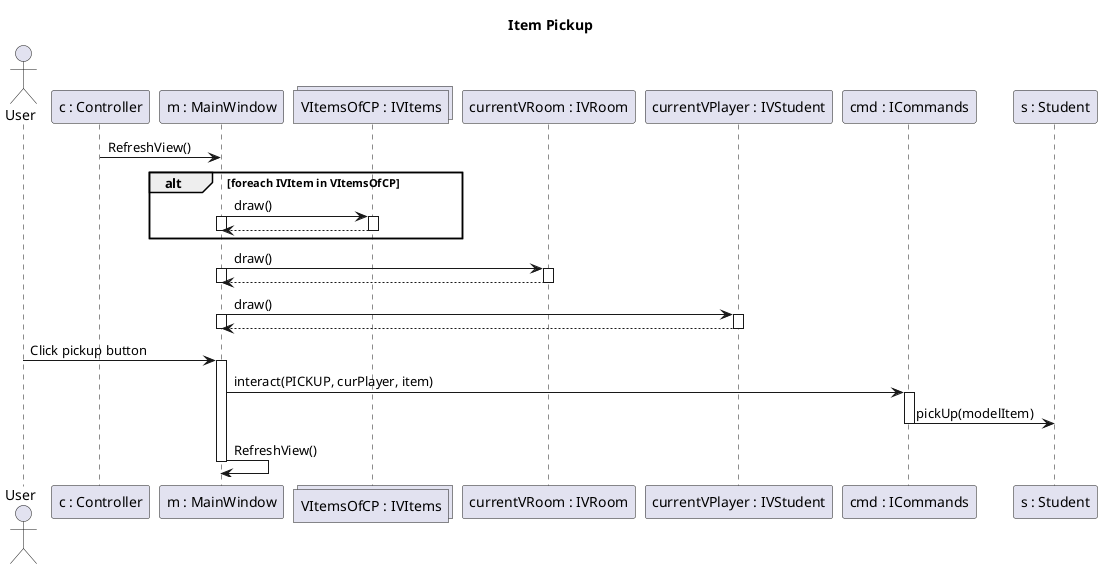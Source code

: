 @startuml menu
Title Item Pickup

actor "User" as user

participant "c : Controller" as c
participant "m : MainWindow" as m

collections "VItemsOfCP : IVItems" as vi
participant "currentVRoom : IVRoom" as cvr
participant "currentVPlayer : IVStudent" as cvp

participant "cmd : ICommands" as cmd
participant "s : Student" as s

c -> m : RefreshView()

alt foreach IVItem in VItemsOfCP
m -> vi : draw()
activate m
activate vi
vi --> m
deactivate vi
deactivate m
end

m -> cvr : draw()
activate m
activate cvr
cvr --> m
deactivate cvr
deactivate m

m -> cvp : draw()
activate m
activate cvp
cvp --> m
deactivate cvp
deactivate m



user -> m : Click pickup button
activate m
m -> cmd : interact(PICKUP, curPlayer, item)
activate cmd
cmd -> s : pickUp(modelItem)
deactivate cmd
m -> m : RefreshView()
deactivate m

 
@enduml